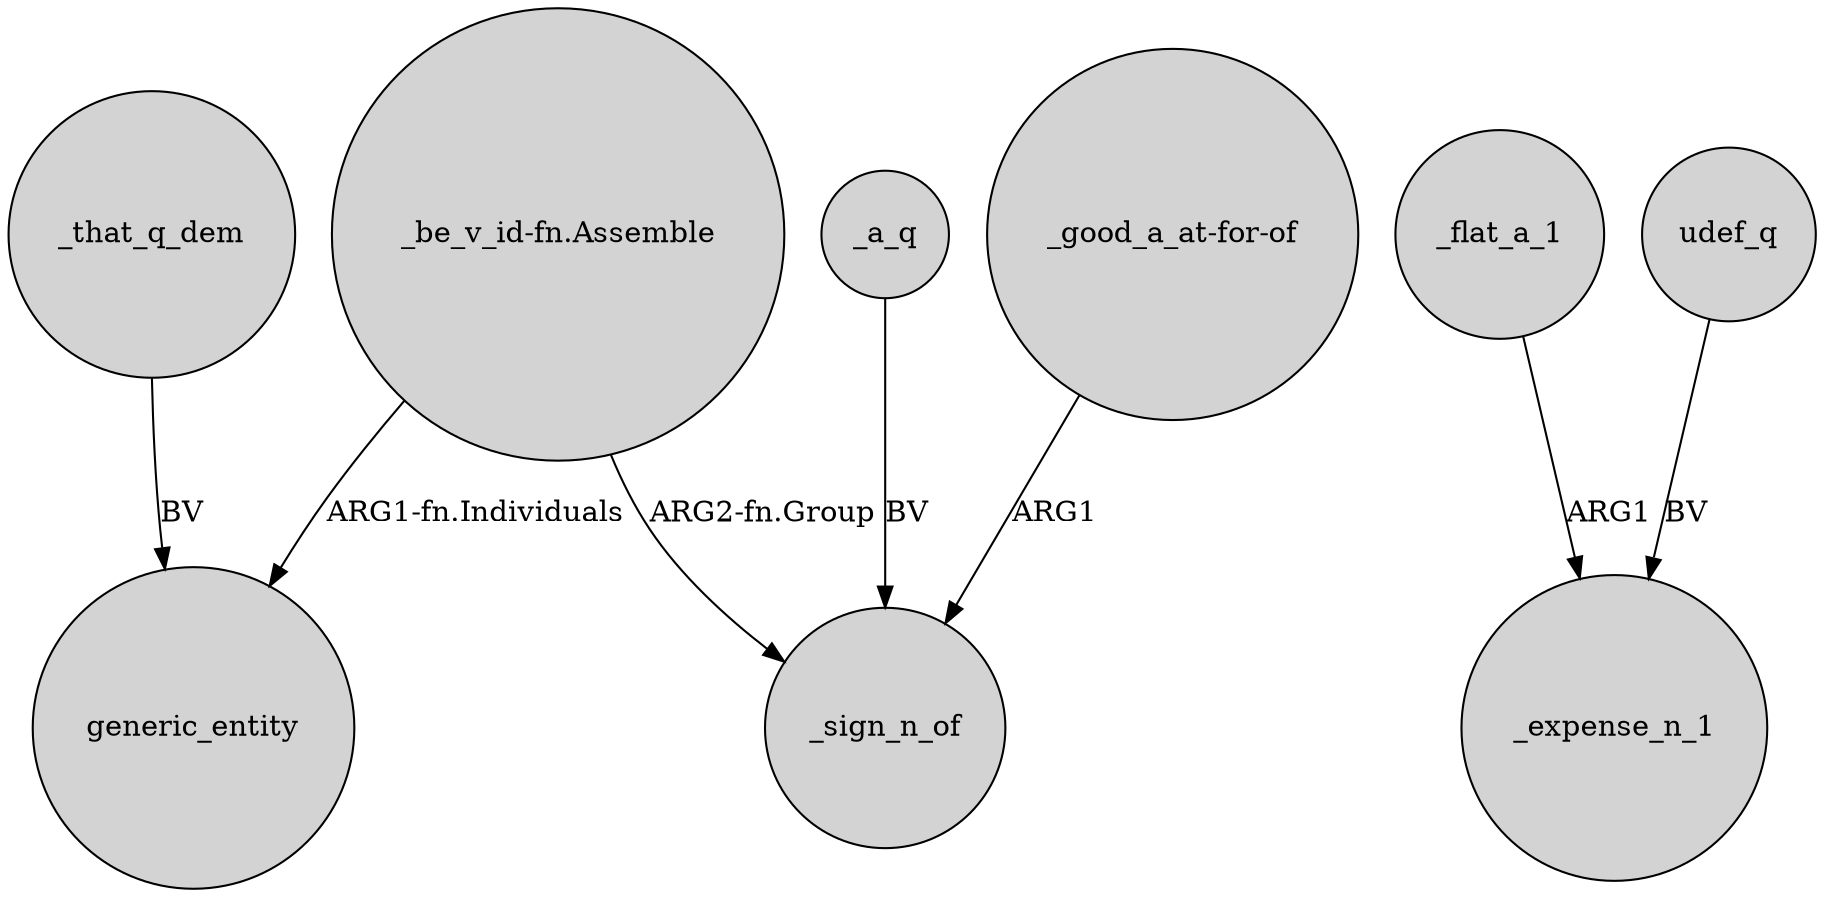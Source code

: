 digraph {
	node [shape=circle style=filled]
	"_be_v_id-fn.Assemble" -> generic_entity [label="ARG1-fn.Individuals"]
	"_good_a_at-for-of" -> _sign_n_of [label=ARG1]
	_a_q -> _sign_n_of [label=BV]
	_that_q_dem -> generic_entity [label=BV]
	_flat_a_1 -> _expense_n_1 [label=ARG1]
	"_be_v_id-fn.Assemble" -> _sign_n_of [label="ARG2-fn.Group"]
	udef_q -> _expense_n_1 [label=BV]
}
